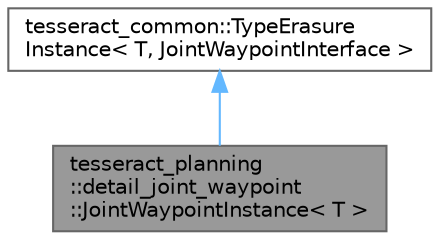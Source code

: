 digraph "tesseract_planning::detail_joint_waypoint::JointWaypointInstance&lt; T &gt;"
{
 // LATEX_PDF_SIZE
  bgcolor="transparent";
  edge [fontname=Helvetica,fontsize=10,labelfontname=Helvetica,labelfontsize=10];
  node [fontname=Helvetica,fontsize=10,shape=box,height=0.2,width=0.4];
  Node1 [label="tesseract_planning\l::detail_joint_waypoint\l::JointWaypointInstance\< T \>",height=0.2,width=0.4,color="gray40", fillcolor="grey60", style="filled", fontcolor="black",tooltip=" "];
  Node2 -> Node1 [dir="back",color="steelblue1",style="solid"];
  Node2 [label="tesseract_common::TypeErasure\lInstance\< T, JointWaypointInterface \>",height=0.2,width=0.4,color="gray40", fillcolor="white", style="filled",tooltip=" "];
}
